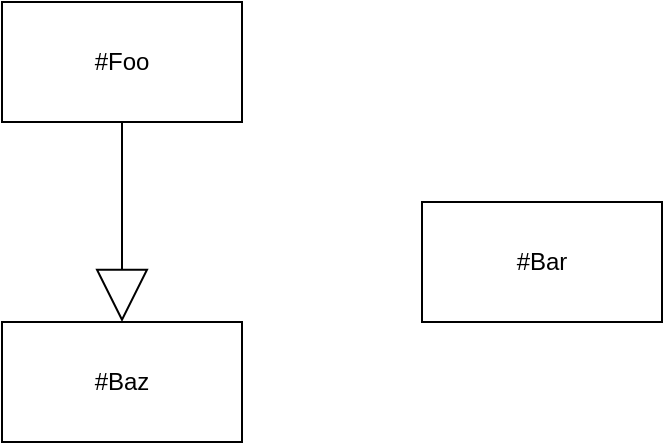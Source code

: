 <mxfile version="13.1.3">
    <diagram id="ayf96gaC2YPj7m7-Xzu7" name="Page-1">
        <mxGraphModel dx="785" dy="371" grid="1" gridSize="10" guides="1" tooltips="1" connect="1" arrows="1" fold="1" page="1" pageScale="1" pageWidth="827" pageHeight="1169" math="1" shadow="0">
            <root>
                <mxCell id="0"/>
                <mxCell id="1" parent="0"/>
                <mxCell id="13" value="#Baz" style="whiteSpace=wrap;html=1;" vertex="1" parent="1">
                    <mxGeometry x="70" y="350" width="120" height="60" as="geometry"/>
                </mxCell>
                <mxCell id="17" style="html=1;verticalAlign=bottom;endArrow=block;fontFamily=Helvetica;fontSize=11;fontColor=#000000;align=center;startFill=1;startSize=8;endFill=0;endSize=24;strokeColor=#000000;edgeStyle=orthogonalEdgeStyle;" edge="1" parent="1" source="15" target="13">
                    <mxGeometry relative="1" as="geometry"/>
                </mxCell>
                <mxCell id="15" value="#Foo" style="whiteSpace=wrap;html=1;" vertex="1" parent="1">
                    <mxGeometry x="70" y="190" width="120" height="60" as="geometry"/>
                </mxCell>
                <mxCell id="22" value="#Bar" style="whiteSpace=wrap;html=1;" vertex="1" parent="1">
                    <mxGeometry x="280" y="290" width="120" height="60" as="geometry"/>
                </mxCell>
            </root>
        </mxGraphModel>
    </diagram>
</mxfile>